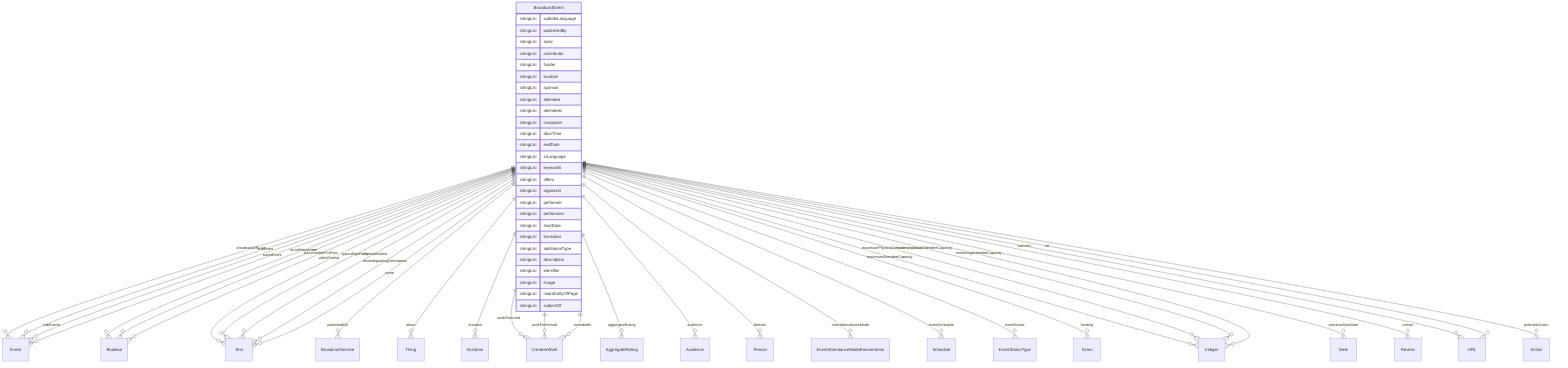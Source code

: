 erDiagram
BroadcastEvent {
    stringList subtitleLanguage  
    stringList publishedBy  
    stringList actor  
    stringList contributor  
    stringList funder  
    stringList location  
    stringList sponsor  
    stringList attendee  
    stringList attendees  
    stringList composer  
    stringList doorTime  
    stringList endDate  
    stringList inLanguage  
    stringList keywords  
    stringList offers  
    stringList organizer  
    stringList performer  
    stringList performers  
    stringList startDate  
    stringList translator  
    stringList additionalType  
    stringList description  
    stringList identifier  
    stringList image  
    stringList mainEntityOfPage  
    stringList subjectOf  
}

BroadcastEvent ||--}o Event : "broadcastOfEvent"
BroadcastEvent ||--}o Boolean : "isLiveBroadcast"
BroadcastEvent ||--}o Text : "videoFormat"
BroadcastEvent ||--}o Boolean : "free"
BroadcastEvent ||--}o BroadcastService : "publishedOn"
BroadcastEvent ||--}o Thing : "about"
BroadcastEvent ||--}o Duration : "duration"
BroadcastEvent ||--}o CreativeWork : "workFeatured"
BroadcastEvent ||--}o CreativeWork : "workPerformed"
BroadcastEvent ||--}o AggregateRating : "aggregateRating"
BroadcastEvent ||--}o Audience : "audience"
BroadcastEvent ||--}o Person : "director"
BroadcastEvent ||--}o EventAttendanceModeEnumeration : "eventAttendanceMode"
BroadcastEvent ||--}o Schedule : "eventSchedule"
BroadcastEvent ||--}o EventStatusType : "eventStatus"
BroadcastEvent ||--}o Grant : "funding"
BroadcastEvent ||--}o Boolean : "isAccessibleForFree"
BroadcastEvent ||--}o Integer : "maximumAttendeeCapacity"
BroadcastEvent ||--}o Integer : "maximumPhysicalAttendeeCapacity"
BroadcastEvent ||--}o Integer : "maximumVirtualAttendeeCapacity"
BroadcastEvent ||--}o Date : "previousStartDate"
BroadcastEvent ||--}o CreativeWork : "recordedIn"
BroadcastEvent ||--}o Integer : "remainingAttendeeCapacity"
BroadcastEvent ||--}o Review : "review"
BroadcastEvent ||--}o Event : "subEvent"
BroadcastEvent ||--}o Event : "subEvents"
BroadcastEvent ||--}o Event : "superEvent"
BroadcastEvent ||--}o Text : "typicalAgeRange"
BroadcastEvent ||--}o Text : "alternateName"
BroadcastEvent ||--}o Text : "disambiguatingDescription"
BroadcastEvent ||--}o Text : "name"
BroadcastEvent ||--}o URL : "sameAs"
BroadcastEvent ||--}o Action : "potentialAction"
BroadcastEvent ||--}o URL : "url"
